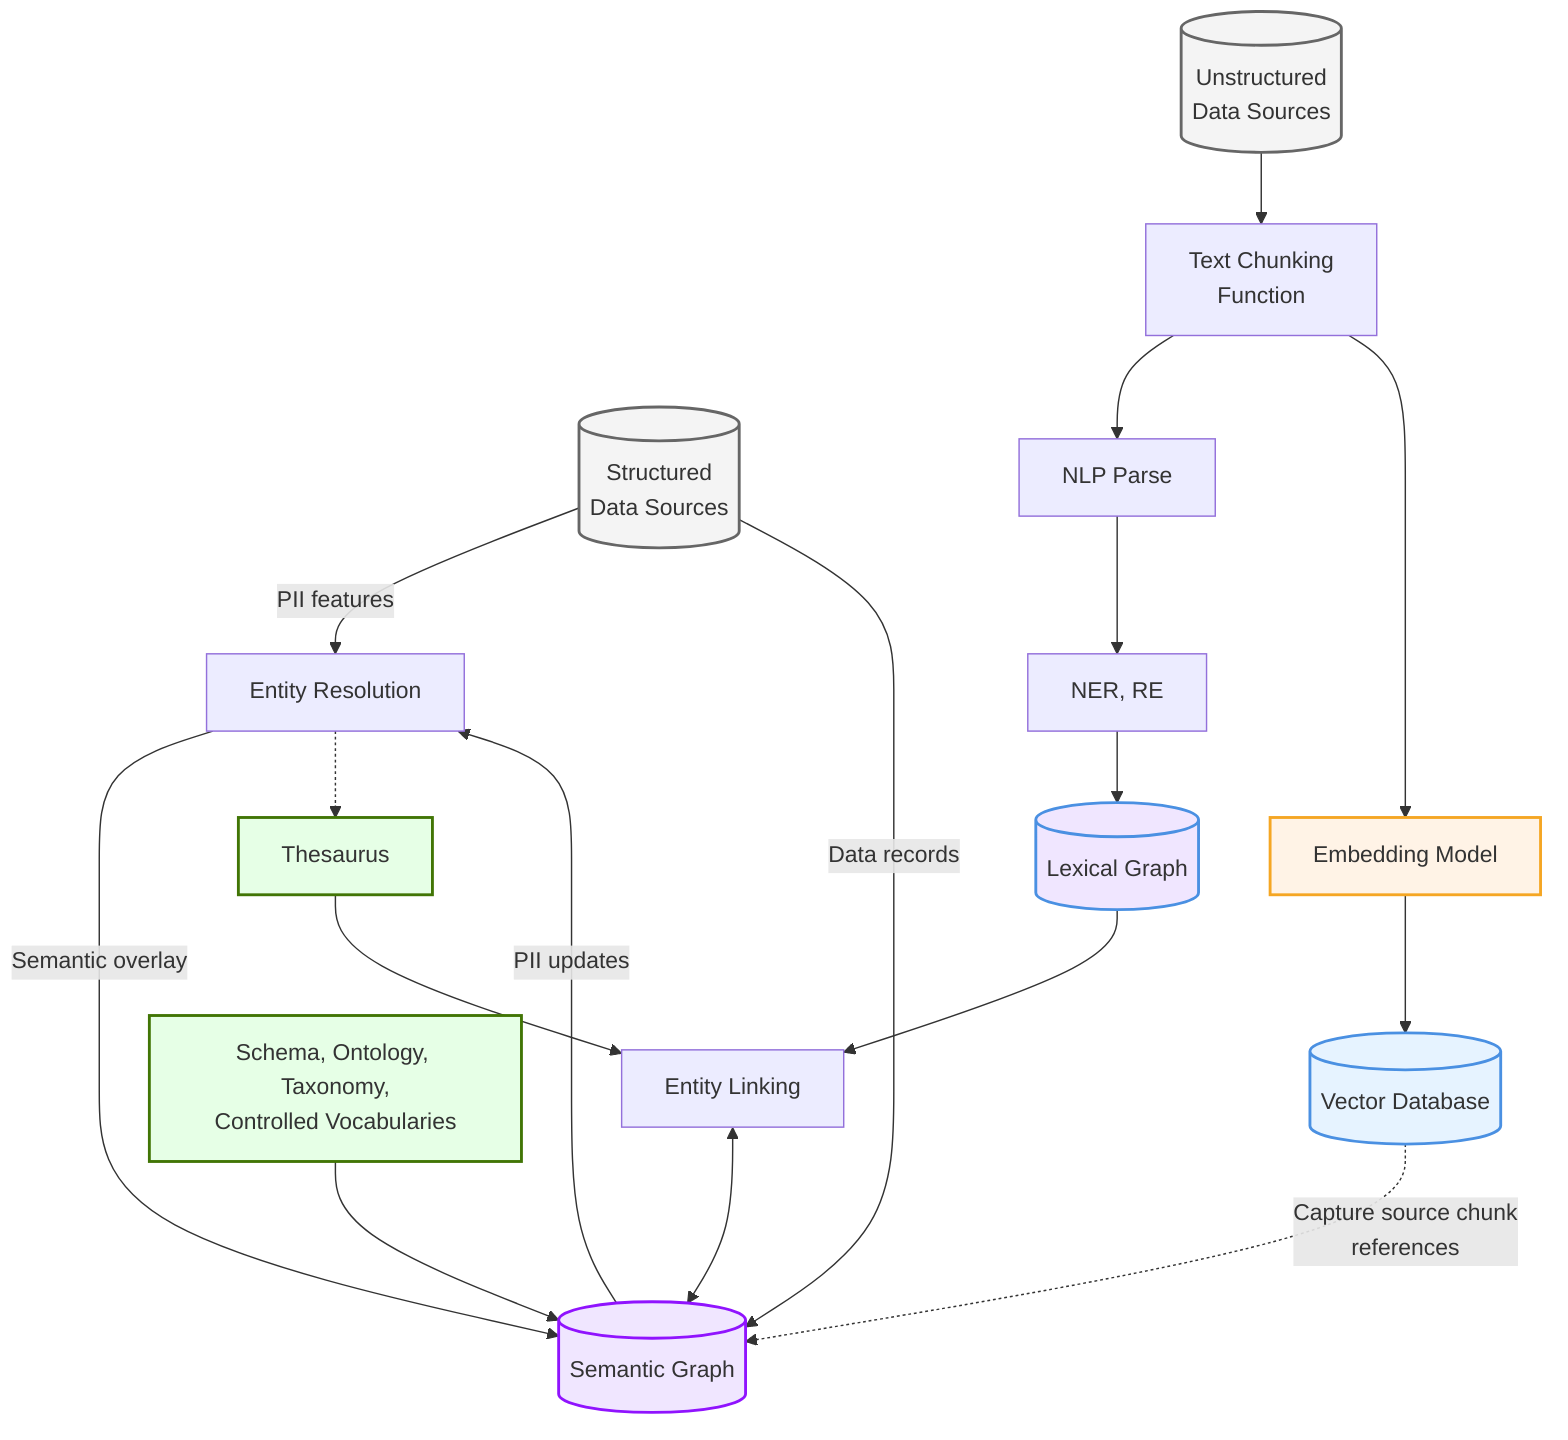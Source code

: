 graph TD
    SDS[(Structured<br/>Data Sources)]
    UDS[(Unstructured<br/>Data Sources)]
    LG[(Lexical Graph)]
    SG[(Semantic Graph)]
    VD[(Vector Database)]

    %% Flow from structured data
    SDS -->|PII features| ER[Entity Resolution]
    SDS -->|Data records| SG
    SG -->|PII updates| ER
    ER -->|Semantic overlay| SG

    %% Schema and ontology
    ONT[Schema, Ontology, Taxonomy,<br/>Controlled Vocabularies]
    ONT --> SG

    %% Flow from unstructured data
    UDS --> K[Text Chunking<br/>Function]
    K --> NLP[NLP Parse]
    K --> EM[Embedding Model]
    NLP --> E[NER, RE]
    E --> LG
    LG --> EL[Entity Linking]
    EL <--> SG

    %% Vector elements connections
    EM --> VD
    VD -.->|Capture source chunk<br/>references| SG

    %% Thesaurus connection
    ER -.->T[Thesaurus]
    T --> EL

    %% Styling classes
    classDef dataSource fill:#f4f4f4,stroke:#666,stroke-width:2px;
    classDef storage fill:#e6f3ff,stroke:#4a90e2,stroke-width:2px;
    classDef embedding fill:#fff3e6,stroke:#f5a623,stroke-width:2px;
    classDef lexical fill:#f0e6ff,stroke:#4a90e2,stroke-width:2px;
    classDef semantic fill:#f0e6ff,stroke:#9013fe,stroke-width:2px;
    classDef reference fill:#e6ffe6,stroke:#417505,stroke-width:2px;

    %% Apply styles by layer/type
    class SDS,UDS dataSource;
    class SG,VD storage;
    class EM embedding;
    class LG lexical;
    class SG semantic;
    class ONT,T reference;